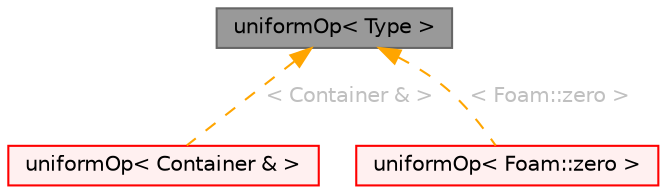 digraph "uniformOp&lt; Type &gt;"
{
 // LATEX_PDF_SIZE
  bgcolor="transparent";
  edge [fontname=Helvetica,fontsize=10,labelfontname=Helvetica,labelfontsize=10];
  node [fontname=Helvetica,fontsize=10,shape=box,height=0.2,width=0.4];
  Node1 [id="Node000001",label="uniformOp\< Type \>",height=0.2,width=0.4,color="gray40", fillcolor="grey60", style="filled", fontcolor="black",tooltip=" "];
  Node1 -> Node2 [id="edge1_Node000001_Node000002",dir="back",color="orange",style="dashed",tooltip=" ",label=" \< Container & \>",fontcolor="grey" ];
  Node2 [id="Node000002",label="uniformOp\< Container & \>",height=0.2,width=0.4,color="red", fillcolor="#FFF0F0", style="filled",URL="$classFoam_1_1cut_1_1uniformOp.html",tooltip=" "];
  Node1 -> Node4 [id="edge2_Node000001_Node000004",dir="back",color="orange",style="dashed",tooltip=" ",label=" \< Foam::zero \>",fontcolor="grey" ];
  Node4 [id="Node000004",label="uniformOp\< Foam::zero \>",height=0.2,width=0.4,color="red", fillcolor="#FFF0F0", style="filled",URL="$classFoam_1_1cut_1_1uniformOp.html",tooltip=" "];
}

